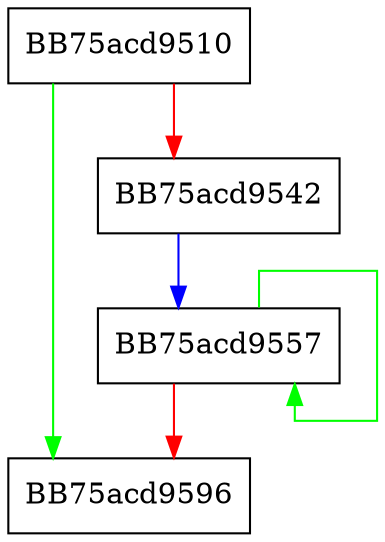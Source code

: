 digraph ContextSensitiveElement {
  node [shape="box"];
  graph [splines=ortho];
  BB75acd9510 -> BB75acd9596 [color="green"];
  BB75acd9510 -> BB75acd9542 [color="red"];
  BB75acd9542 -> BB75acd9557 [color="blue"];
  BB75acd9557 -> BB75acd9557 [color="green"];
  BB75acd9557 -> BB75acd9596 [color="red"];
}